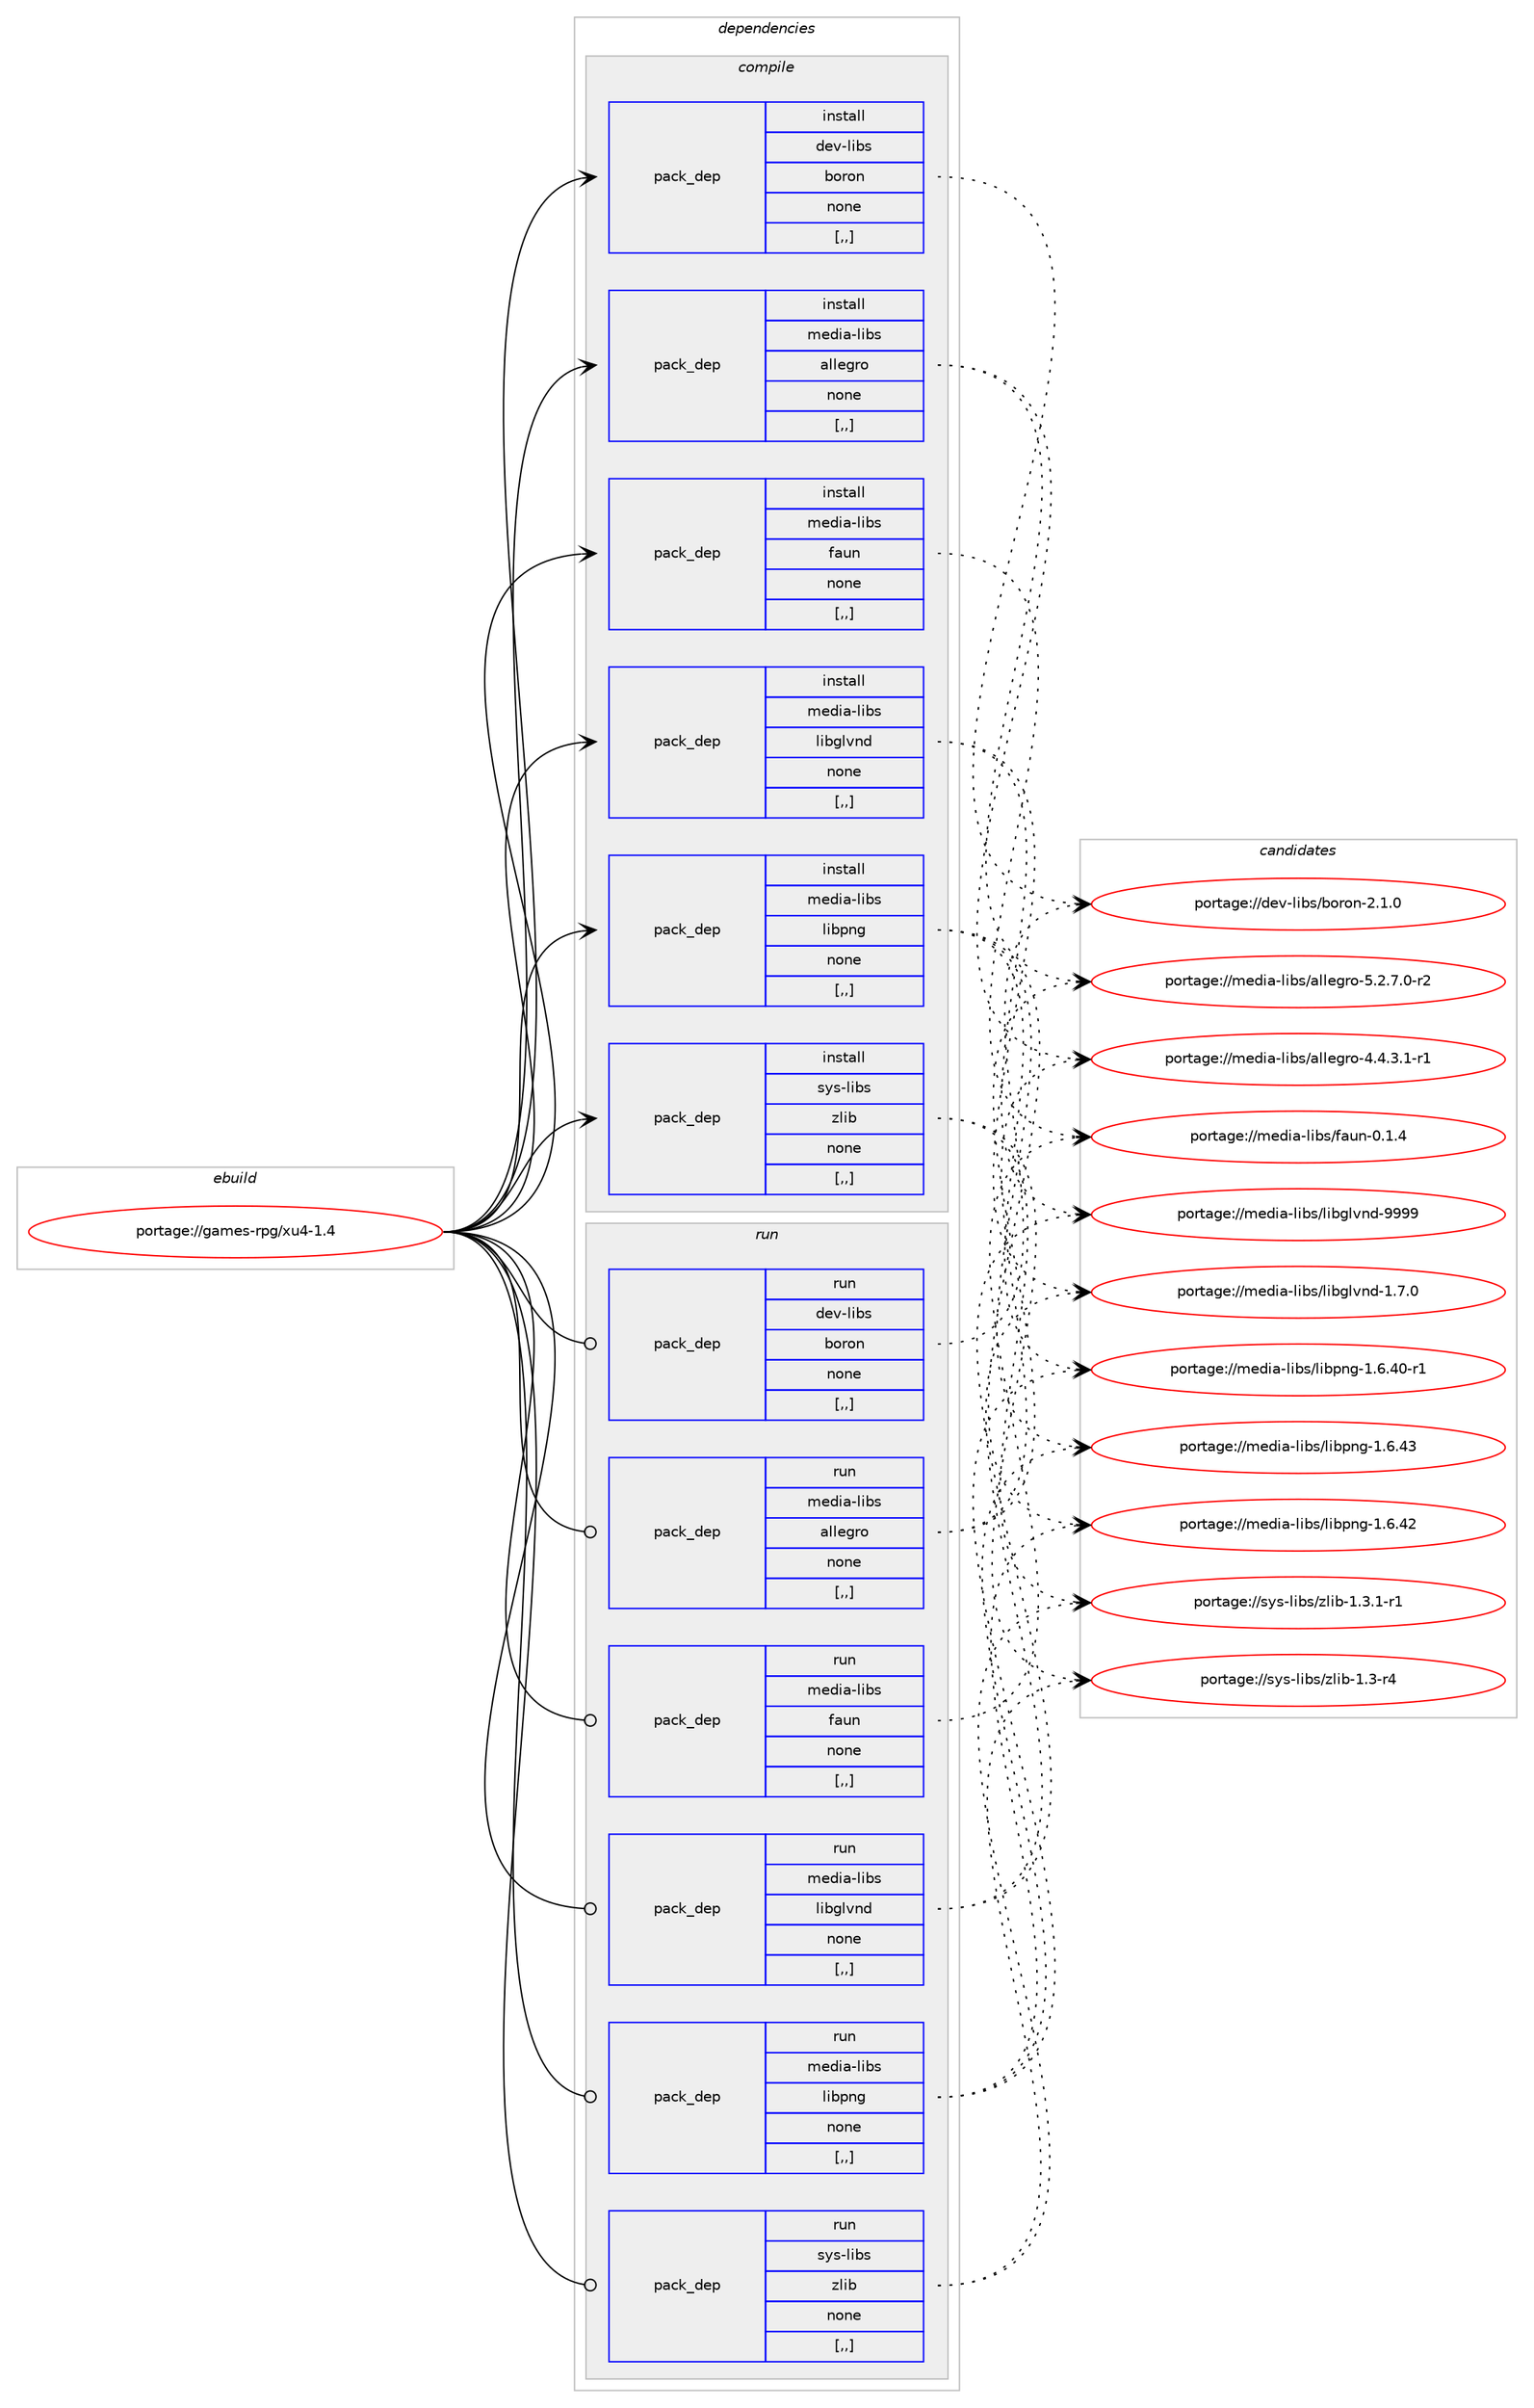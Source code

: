 digraph prolog {

# *************
# Graph options
# *************

newrank=true;
concentrate=true;
compound=true;
graph [rankdir=LR,fontname=Helvetica,fontsize=10,ranksep=1.5];#, ranksep=2.5, nodesep=0.2];
edge  [arrowhead=vee];
node  [fontname=Helvetica,fontsize=10];

# **********
# The ebuild
# **********

subgraph cluster_leftcol {
color=gray;
label=<<i>ebuild</i>>;
id [label="portage://games-rpg/xu4-1.4", color=red, width=4, href="../games-rpg/xu4-1.4.svg"];
}

# ****************
# The dependencies
# ****************

subgraph cluster_midcol {
color=gray;
label=<<i>dependencies</i>>;
subgraph cluster_compile {
fillcolor="#eeeeee";
style=filled;
label=<<i>compile</i>>;
subgraph pack167058 {
dependency233137 [label=<<TABLE BORDER="0" CELLBORDER="1" CELLSPACING="0" CELLPADDING="4" WIDTH="220"><TR><TD ROWSPAN="6" CELLPADDING="30">pack_dep</TD></TR><TR><TD WIDTH="110">install</TD></TR><TR><TD>dev-libs</TD></TR><TR><TD>boron</TD></TR><TR><TD>none</TD></TR><TR><TD>[,,]</TD></TR></TABLE>>, shape=none, color=blue];
}
id:e -> dependency233137:w [weight=20,style="solid",arrowhead="vee"];
subgraph pack167059 {
dependency233138 [label=<<TABLE BORDER="0" CELLBORDER="1" CELLSPACING="0" CELLPADDING="4" WIDTH="220"><TR><TD ROWSPAN="6" CELLPADDING="30">pack_dep</TD></TR><TR><TD WIDTH="110">install</TD></TR><TR><TD>media-libs</TD></TR><TR><TD>allegro</TD></TR><TR><TD>none</TD></TR><TR><TD>[,,]</TD></TR></TABLE>>, shape=none, color=blue];
}
id:e -> dependency233138:w [weight=20,style="solid",arrowhead="vee"];
subgraph pack167060 {
dependency233139 [label=<<TABLE BORDER="0" CELLBORDER="1" CELLSPACING="0" CELLPADDING="4" WIDTH="220"><TR><TD ROWSPAN="6" CELLPADDING="30">pack_dep</TD></TR><TR><TD WIDTH="110">install</TD></TR><TR><TD>media-libs</TD></TR><TR><TD>faun</TD></TR><TR><TD>none</TD></TR><TR><TD>[,,]</TD></TR></TABLE>>, shape=none, color=blue];
}
id:e -> dependency233139:w [weight=20,style="solid",arrowhead="vee"];
subgraph pack167061 {
dependency233140 [label=<<TABLE BORDER="0" CELLBORDER="1" CELLSPACING="0" CELLPADDING="4" WIDTH="220"><TR><TD ROWSPAN="6" CELLPADDING="30">pack_dep</TD></TR><TR><TD WIDTH="110">install</TD></TR><TR><TD>media-libs</TD></TR><TR><TD>libglvnd</TD></TR><TR><TD>none</TD></TR><TR><TD>[,,]</TD></TR></TABLE>>, shape=none, color=blue];
}
id:e -> dependency233140:w [weight=20,style="solid",arrowhead="vee"];
subgraph pack167062 {
dependency233141 [label=<<TABLE BORDER="0" CELLBORDER="1" CELLSPACING="0" CELLPADDING="4" WIDTH="220"><TR><TD ROWSPAN="6" CELLPADDING="30">pack_dep</TD></TR><TR><TD WIDTH="110">install</TD></TR><TR><TD>media-libs</TD></TR><TR><TD>libpng</TD></TR><TR><TD>none</TD></TR><TR><TD>[,,]</TD></TR></TABLE>>, shape=none, color=blue];
}
id:e -> dependency233141:w [weight=20,style="solid",arrowhead="vee"];
subgraph pack167063 {
dependency233142 [label=<<TABLE BORDER="0" CELLBORDER="1" CELLSPACING="0" CELLPADDING="4" WIDTH="220"><TR><TD ROWSPAN="6" CELLPADDING="30">pack_dep</TD></TR><TR><TD WIDTH="110">install</TD></TR><TR><TD>sys-libs</TD></TR><TR><TD>zlib</TD></TR><TR><TD>none</TD></TR><TR><TD>[,,]</TD></TR></TABLE>>, shape=none, color=blue];
}
id:e -> dependency233142:w [weight=20,style="solid",arrowhead="vee"];
}
subgraph cluster_compileandrun {
fillcolor="#eeeeee";
style=filled;
label=<<i>compile and run</i>>;
}
subgraph cluster_run {
fillcolor="#eeeeee";
style=filled;
label=<<i>run</i>>;
subgraph pack167064 {
dependency233143 [label=<<TABLE BORDER="0" CELLBORDER="1" CELLSPACING="0" CELLPADDING="4" WIDTH="220"><TR><TD ROWSPAN="6" CELLPADDING="30">pack_dep</TD></TR><TR><TD WIDTH="110">run</TD></TR><TR><TD>dev-libs</TD></TR><TR><TD>boron</TD></TR><TR><TD>none</TD></TR><TR><TD>[,,]</TD></TR></TABLE>>, shape=none, color=blue];
}
id:e -> dependency233143:w [weight=20,style="solid",arrowhead="odot"];
subgraph pack167065 {
dependency233144 [label=<<TABLE BORDER="0" CELLBORDER="1" CELLSPACING="0" CELLPADDING="4" WIDTH="220"><TR><TD ROWSPAN="6" CELLPADDING="30">pack_dep</TD></TR><TR><TD WIDTH="110">run</TD></TR><TR><TD>media-libs</TD></TR><TR><TD>allegro</TD></TR><TR><TD>none</TD></TR><TR><TD>[,,]</TD></TR></TABLE>>, shape=none, color=blue];
}
id:e -> dependency233144:w [weight=20,style="solid",arrowhead="odot"];
subgraph pack167066 {
dependency233145 [label=<<TABLE BORDER="0" CELLBORDER="1" CELLSPACING="0" CELLPADDING="4" WIDTH="220"><TR><TD ROWSPAN="6" CELLPADDING="30">pack_dep</TD></TR><TR><TD WIDTH="110">run</TD></TR><TR><TD>media-libs</TD></TR><TR><TD>faun</TD></TR><TR><TD>none</TD></TR><TR><TD>[,,]</TD></TR></TABLE>>, shape=none, color=blue];
}
id:e -> dependency233145:w [weight=20,style="solid",arrowhead="odot"];
subgraph pack167067 {
dependency233146 [label=<<TABLE BORDER="0" CELLBORDER="1" CELLSPACING="0" CELLPADDING="4" WIDTH="220"><TR><TD ROWSPAN="6" CELLPADDING="30">pack_dep</TD></TR><TR><TD WIDTH="110">run</TD></TR><TR><TD>media-libs</TD></TR><TR><TD>libglvnd</TD></TR><TR><TD>none</TD></TR><TR><TD>[,,]</TD></TR></TABLE>>, shape=none, color=blue];
}
id:e -> dependency233146:w [weight=20,style="solid",arrowhead="odot"];
subgraph pack167068 {
dependency233147 [label=<<TABLE BORDER="0" CELLBORDER="1" CELLSPACING="0" CELLPADDING="4" WIDTH="220"><TR><TD ROWSPAN="6" CELLPADDING="30">pack_dep</TD></TR><TR><TD WIDTH="110">run</TD></TR><TR><TD>media-libs</TD></TR><TR><TD>libpng</TD></TR><TR><TD>none</TD></TR><TR><TD>[,,]</TD></TR></TABLE>>, shape=none, color=blue];
}
id:e -> dependency233147:w [weight=20,style="solid",arrowhead="odot"];
subgraph pack167069 {
dependency233148 [label=<<TABLE BORDER="0" CELLBORDER="1" CELLSPACING="0" CELLPADDING="4" WIDTH="220"><TR><TD ROWSPAN="6" CELLPADDING="30">pack_dep</TD></TR><TR><TD WIDTH="110">run</TD></TR><TR><TD>sys-libs</TD></TR><TR><TD>zlib</TD></TR><TR><TD>none</TD></TR><TR><TD>[,,]</TD></TR></TABLE>>, shape=none, color=blue];
}
id:e -> dependency233148:w [weight=20,style="solid",arrowhead="odot"];
}
}

# **************
# The candidates
# **************

subgraph cluster_choices {
rank=same;
color=gray;
label=<<i>candidates</i>>;

subgraph choice167058 {
color=black;
nodesep=1;
choice10010111845108105981154798111114111110455046494648 [label="portage://dev-libs/boron-2.1.0", color=red, width=4,href="../dev-libs/boron-2.1.0.svg"];
dependency233137:e -> choice10010111845108105981154798111114111110455046494648:w [style=dotted,weight="100"];
}
subgraph choice167059 {
color=black;
nodesep=1;
choice109101100105974510810598115479710810810110311411145534650465546484511450 [label="portage://media-libs/allegro-5.2.7.0-r2", color=red, width=4,href="../media-libs/allegro-5.2.7.0-r2.svg"];
choice109101100105974510810598115479710810810110311411145524652465146494511449 [label="portage://media-libs/allegro-4.4.3.1-r1", color=red, width=4,href="../media-libs/allegro-4.4.3.1-r1.svg"];
dependency233138:e -> choice109101100105974510810598115479710810810110311411145534650465546484511450:w [style=dotted,weight="100"];
dependency233138:e -> choice109101100105974510810598115479710810810110311411145524652465146494511449:w [style=dotted,weight="100"];
}
subgraph choice167060 {
color=black;
nodesep=1;
choice1091011001059745108105981154710297117110454846494652 [label="portage://media-libs/faun-0.1.4", color=red, width=4,href="../media-libs/faun-0.1.4.svg"];
dependency233139:e -> choice1091011001059745108105981154710297117110454846494652:w [style=dotted,weight="100"];
}
subgraph choice167061 {
color=black;
nodesep=1;
choice10910110010597451081059811547108105981031081181101004557575757 [label="portage://media-libs/libglvnd-9999", color=red, width=4,href="../media-libs/libglvnd-9999.svg"];
choice1091011001059745108105981154710810598103108118110100454946554648 [label="portage://media-libs/libglvnd-1.7.0", color=red, width=4,href="../media-libs/libglvnd-1.7.0.svg"];
dependency233140:e -> choice10910110010597451081059811547108105981031081181101004557575757:w [style=dotted,weight="100"];
dependency233140:e -> choice1091011001059745108105981154710810598103108118110100454946554648:w [style=dotted,weight="100"];
}
subgraph choice167062 {
color=black;
nodesep=1;
choice109101100105974510810598115471081059811211010345494654465251 [label="portage://media-libs/libpng-1.6.43", color=red, width=4,href="../media-libs/libpng-1.6.43.svg"];
choice109101100105974510810598115471081059811211010345494654465250 [label="portage://media-libs/libpng-1.6.42", color=red, width=4,href="../media-libs/libpng-1.6.42.svg"];
choice1091011001059745108105981154710810598112110103454946544652484511449 [label="portage://media-libs/libpng-1.6.40-r1", color=red, width=4,href="../media-libs/libpng-1.6.40-r1.svg"];
dependency233141:e -> choice109101100105974510810598115471081059811211010345494654465251:w [style=dotted,weight="100"];
dependency233141:e -> choice109101100105974510810598115471081059811211010345494654465250:w [style=dotted,weight="100"];
dependency233141:e -> choice1091011001059745108105981154710810598112110103454946544652484511449:w [style=dotted,weight="100"];
}
subgraph choice167063 {
color=black;
nodesep=1;
choice115121115451081059811547122108105984549465146494511449 [label="portage://sys-libs/zlib-1.3.1-r1", color=red, width=4,href="../sys-libs/zlib-1.3.1-r1.svg"];
choice11512111545108105981154712210810598454946514511452 [label="portage://sys-libs/zlib-1.3-r4", color=red, width=4,href="../sys-libs/zlib-1.3-r4.svg"];
dependency233142:e -> choice115121115451081059811547122108105984549465146494511449:w [style=dotted,weight="100"];
dependency233142:e -> choice11512111545108105981154712210810598454946514511452:w [style=dotted,weight="100"];
}
subgraph choice167064 {
color=black;
nodesep=1;
choice10010111845108105981154798111114111110455046494648 [label="portage://dev-libs/boron-2.1.0", color=red, width=4,href="../dev-libs/boron-2.1.0.svg"];
dependency233143:e -> choice10010111845108105981154798111114111110455046494648:w [style=dotted,weight="100"];
}
subgraph choice167065 {
color=black;
nodesep=1;
choice109101100105974510810598115479710810810110311411145534650465546484511450 [label="portage://media-libs/allegro-5.2.7.0-r2", color=red, width=4,href="../media-libs/allegro-5.2.7.0-r2.svg"];
choice109101100105974510810598115479710810810110311411145524652465146494511449 [label="portage://media-libs/allegro-4.4.3.1-r1", color=red, width=4,href="../media-libs/allegro-4.4.3.1-r1.svg"];
dependency233144:e -> choice109101100105974510810598115479710810810110311411145534650465546484511450:w [style=dotted,weight="100"];
dependency233144:e -> choice109101100105974510810598115479710810810110311411145524652465146494511449:w [style=dotted,weight="100"];
}
subgraph choice167066 {
color=black;
nodesep=1;
choice1091011001059745108105981154710297117110454846494652 [label="portage://media-libs/faun-0.1.4", color=red, width=4,href="../media-libs/faun-0.1.4.svg"];
dependency233145:e -> choice1091011001059745108105981154710297117110454846494652:w [style=dotted,weight="100"];
}
subgraph choice167067 {
color=black;
nodesep=1;
choice10910110010597451081059811547108105981031081181101004557575757 [label="portage://media-libs/libglvnd-9999", color=red, width=4,href="../media-libs/libglvnd-9999.svg"];
choice1091011001059745108105981154710810598103108118110100454946554648 [label="portage://media-libs/libglvnd-1.7.0", color=red, width=4,href="../media-libs/libglvnd-1.7.0.svg"];
dependency233146:e -> choice10910110010597451081059811547108105981031081181101004557575757:w [style=dotted,weight="100"];
dependency233146:e -> choice1091011001059745108105981154710810598103108118110100454946554648:w [style=dotted,weight="100"];
}
subgraph choice167068 {
color=black;
nodesep=1;
choice109101100105974510810598115471081059811211010345494654465251 [label="portage://media-libs/libpng-1.6.43", color=red, width=4,href="../media-libs/libpng-1.6.43.svg"];
choice109101100105974510810598115471081059811211010345494654465250 [label="portage://media-libs/libpng-1.6.42", color=red, width=4,href="../media-libs/libpng-1.6.42.svg"];
choice1091011001059745108105981154710810598112110103454946544652484511449 [label="portage://media-libs/libpng-1.6.40-r1", color=red, width=4,href="../media-libs/libpng-1.6.40-r1.svg"];
dependency233147:e -> choice109101100105974510810598115471081059811211010345494654465251:w [style=dotted,weight="100"];
dependency233147:e -> choice109101100105974510810598115471081059811211010345494654465250:w [style=dotted,weight="100"];
dependency233147:e -> choice1091011001059745108105981154710810598112110103454946544652484511449:w [style=dotted,weight="100"];
}
subgraph choice167069 {
color=black;
nodesep=1;
choice115121115451081059811547122108105984549465146494511449 [label="portage://sys-libs/zlib-1.3.1-r1", color=red, width=4,href="../sys-libs/zlib-1.3.1-r1.svg"];
choice11512111545108105981154712210810598454946514511452 [label="portage://sys-libs/zlib-1.3-r4", color=red, width=4,href="../sys-libs/zlib-1.3-r4.svg"];
dependency233148:e -> choice115121115451081059811547122108105984549465146494511449:w [style=dotted,weight="100"];
dependency233148:e -> choice11512111545108105981154712210810598454946514511452:w [style=dotted,weight="100"];
}
}

}
